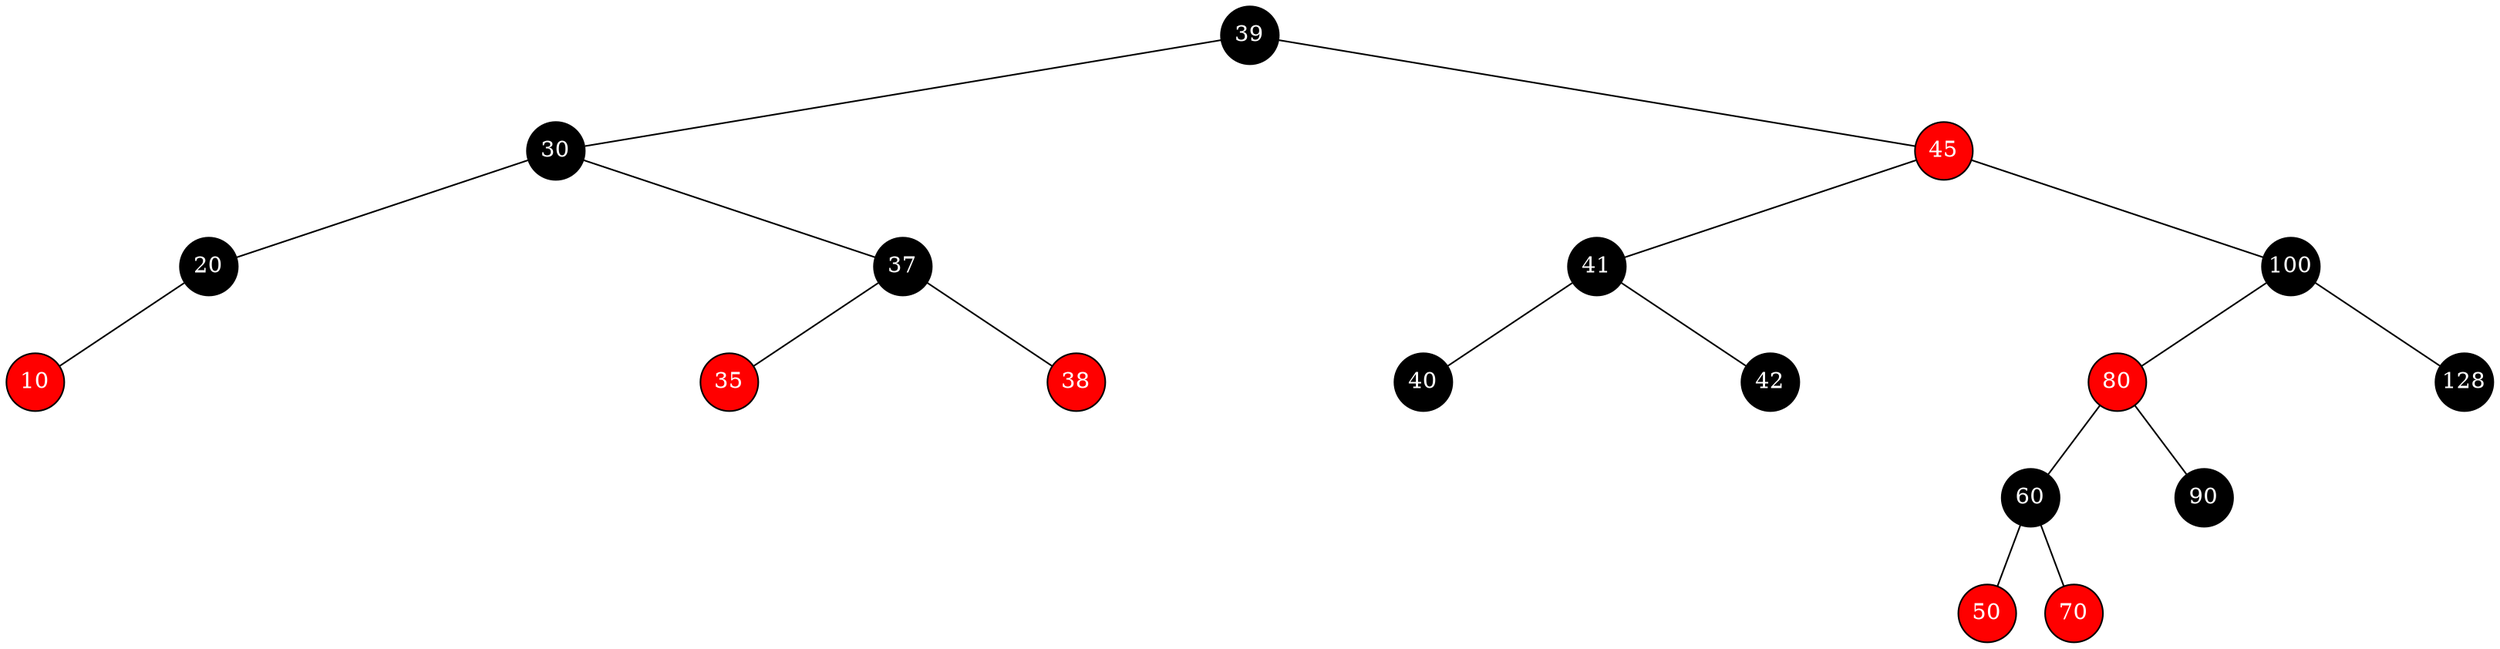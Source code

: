 graph G {
    layout=neato;
    node [shape=circle, style=filled, fontcolor=white, fixedsize=true, width=0.5];
    edge [dir=none];
    "39" [fillcolor=black, pos="0,0!"];
    "39" -- "30";
    "30" [fillcolor=black, pos="-6,-1!"];
    "30" -- "20";
    "20" [fillcolor=black, pos="-9,-2!"];
    "20" -- "10";
    "10" [fillcolor=red, pos="-10.5,-3!"];
    "30" -- "37";
    "37" [fillcolor=black, pos="-3,-2!"];
    "37" -- "35";
    "35" [fillcolor=red, pos="-4.5,-3!"];
    "37" -- "38";
    "38" [fillcolor=red, pos="-1.5,-3!"];
    "39" -- "45";
    "45" [fillcolor=red, pos="6,-1!"];
    "45" -- "41";
    "41" [fillcolor=black, pos="3,-2!"];
    "41" -- "40";
    "40" [fillcolor=black, pos="1.5,-3!"];
    "41" -- "42";
    "42" [fillcolor=black, pos="4.5,-3!"];
    "45" -- "100";
    "100" [fillcolor=black, pos="9,-2!"];
    "100" -- "80";
    "80" [fillcolor=red, pos="7.5,-3!"];
    "80" -- "60";
    "60" [fillcolor=black, pos="6.75,-4!"];
    "60" -- "50";
    "50" [fillcolor=red, pos="6.375,-5!"];
    "60" -- "70";
    "70" [fillcolor=red, pos="7.125,-5!"];
    "80" -- "90";
    "90" [fillcolor=black, pos="8.25,-4!"];
    "100" -- "128";
    "128" [fillcolor=black, pos="10.5,-3!"];
}
